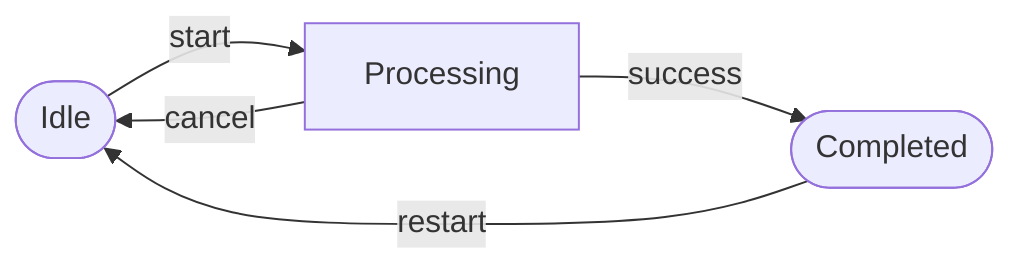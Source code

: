 graph LR
    Start([Idle]) -->|start| Proc[Processing]
    Proc -->|cancel| Start
    Proc -->|success| Done([Completed])
    Done -->|restart| Start